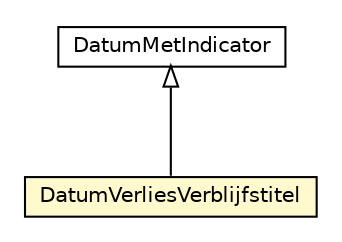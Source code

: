 #!/usr/local/bin/dot
#
# Class diagram 
# Generated by UMLGraph version R5_6-24-gf6e263 (http://www.umlgraph.org/)
#

digraph G {
	edge [fontname="Helvetica",fontsize=10,labelfontname="Helvetica",labelfontsize=10];
	node [fontname="Helvetica",fontsize=10,shape=plaintext];
	nodesep=0.25;
	ranksep=0.5;
	// nl.egem.stuf.sector.bg._0204.PRSFund.DatumVerliesVerblijfstitel
	c154230 [label=<<table title="nl.egem.stuf.sector.bg._0204.PRSFund.DatumVerliesVerblijfstitel" border="0" cellborder="1" cellspacing="0" cellpadding="2" port="p" bgcolor="lemonChiffon" href="./PRSFund.DatumVerliesVerblijfstitel.html">
		<tr><td><table border="0" cellspacing="0" cellpadding="1">
<tr><td align="center" balign="center"> DatumVerliesVerblijfstitel </td></tr>
		</table></td></tr>
		</table>>, URL="./PRSFund.DatumVerliesVerblijfstitel.html", fontname="Helvetica", fontcolor="black", fontsize=10.0];
	// nl.egem.stuf.stuf0204.DatumMetIndicator
	c154329 [label=<<table title="nl.egem.stuf.stuf0204.DatumMetIndicator" border="0" cellborder="1" cellspacing="0" cellpadding="2" port="p" href="../../../stuf0204/DatumMetIndicator.html">
		<tr><td><table border="0" cellspacing="0" cellpadding="1">
<tr><td align="center" balign="center"> DatumMetIndicator </td></tr>
		</table></td></tr>
		</table>>, URL="../../../stuf0204/DatumMetIndicator.html", fontname="Helvetica", fontcolor="black", fontsize=10.0];
	//nl.egem.stuf.sector.bg._0204.PRSFund.DatumVerliesVerblijfstitel extends nl.egem.stuf.stuf0204.DatumMetIndicator
	c154329:p -> c154230:p [dir=back,arrowtail=empty];
}

